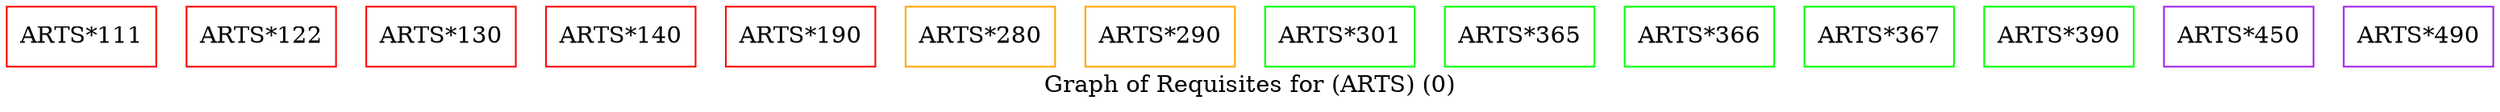 strict digraph "" {
	graph [bb="0,0,1480,59",
		label="Graph of Requisites for (ARTS) (0)",
		lheight=0.21,
		lp="740,11.5",
		lwidth=3.40
	];
	node [label="\N"];
	"ARTS*111"	[color=red,
		height=0.5,
		pos="44.5,41",
		shape=box,
		width=1.2361];
	"ARTS*122"	[color=red,
		height=0.5,
		pos="151.5,41",
		shape=box,
		width=1.2361];
	"ARTS*130"	[color=red,
		height=0.5,
		pos="258.5,41",
		shape=box,
		width=1.2361];
	"ARTS*140"	[color=red,
		height=0.5,
		pos="365.5,41",
		shape=box,
		width=1.2361];
	"ARTS*190"	[color=red,
		height=0.5,
		pos="472.5,41",
		shape=box,
		width=1.2361];
	"ARTS*280"	[color=orange,
		height=0.5,
		pos="579.5,41",
		shape=box,
		width=1.2361];
	"ARTS*290"	[color=orange,
		height=0.5,
		pos="686.5,41",
		shape=box,
		width=1.2361];
	"ARTS*301"	[color=green,
		height=0.5,
		pos="793.5,41",
		shape=box,
		width=1.2361];
	"ARTS*365"	[color=green,
		height=0.5,
		pos="900.5,41",
		shape=box,
		width=1.2361];
	"ARTS*366"	[color=green,
		height=0.5,
		pos="1007.5,41",
		shape=box,
		width=1.2361];
	"ARTS*367"	[color=green,
		height=0.5,
		pos="1114.5,41",
		shape=box,
		width=1.2361];
	"ARTS*390"	[color=green,
		height=0.5,
		pos="1221.5,41",
		shape=box,
		width=1.2361];
	"ARTS*450"	[color=purple,
		height=0.5,
		pos="1328.5,41",
		shape=box,
		width=1.2361];
	"ARTS*490"	[color=purple,
		height=0.5,
		pos="1435.5,41",
		shape=box,
		width=1.2361];
}
